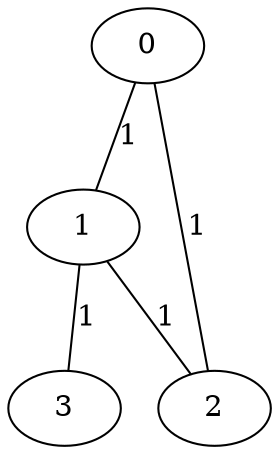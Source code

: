 graph G {
  "3";
  "1";
  "1" -- "2" [weight=1, label="1"];
  "1" -- "3" [weight=1, label="1"];
  "2";
  "0";
  "0" -- "2" [weight=1, label="1"];
  "0" -- "1" [weight=1, label="1"];
}
